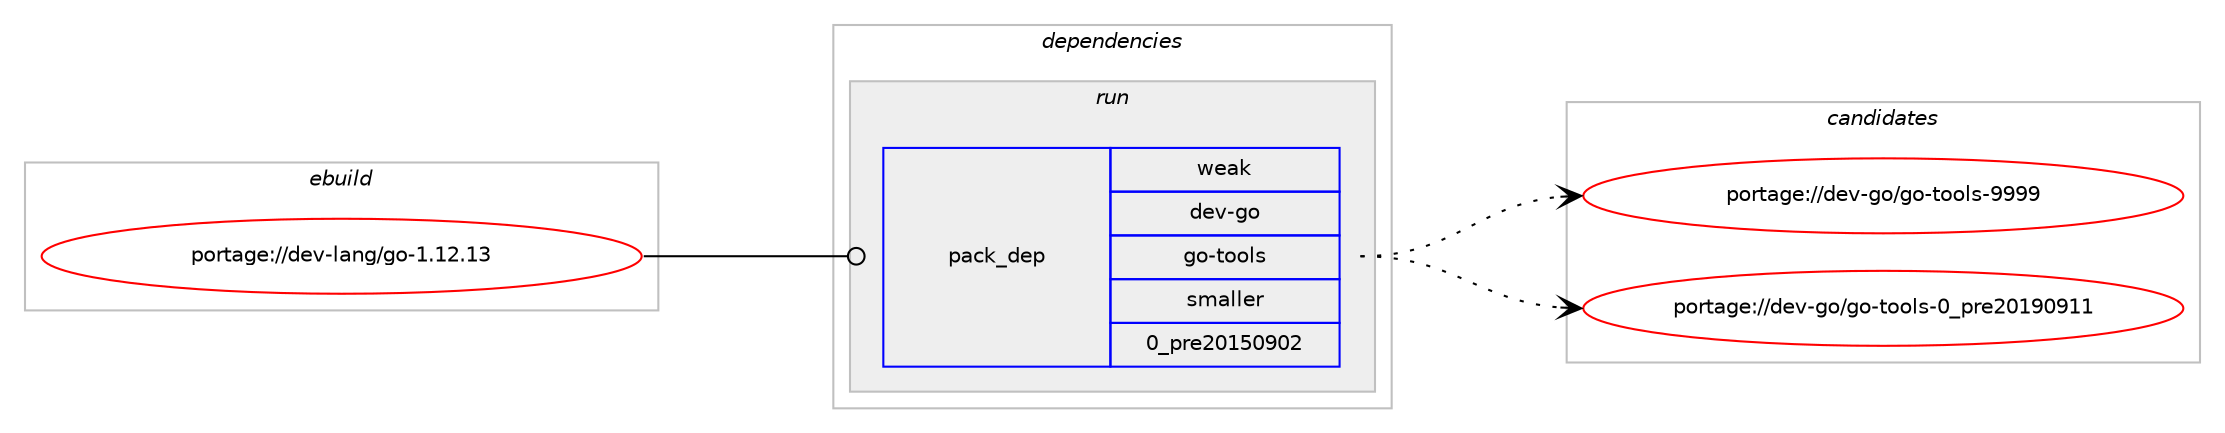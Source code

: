 digraph prolog {

# *************
# Graph options
# *************

newrank=true;
concentrate=true;
compound=true;
graph [rankdir=LR,fontname=Helvetica,fontsize=10,ranksep=1.5];#, ranksep=2.5, nodesep=0.2];
edge  [arrowhead=vee];
node  [fontname=Helvetica,fontsize=10];

# **********
# The ebuild
# **********

subgraph cluster_leftcol {
color=gray;
rank=same;
label=<<i>ebuild</i>>;
id [label="portage://dev-lang/go-1.12.13", color=red, width=4, href="../dev-lang/go-1.12.13.svg"];
}

# ****************
# The dependencies
# ****************

subgraph cluster_midcol {
color=gray;
label=<<i>dependencies</i>>;
subgraph cluster_compile {
fillcolor="#eeeeee";
style=filled;
label=<<i>compile</i>>;
}
subgraph cluster_compileandrun {
fillcolor="#eeeeee";
style=filled;
label=<<i>compile and run</i>>;
}
subgraph cluster_run {
fillcolor="#eeeeee";
style=filled;
label=<<i>run</i>>;
subgraph pack389196 {
dependency523291 [label=<<TABLE BORDER="0" CELLBORDER="1" CELLSPACING="0" CELLPADDING="4" WIDTH="220"><TR><TD ROWSPAN="6" CELLPADDING="30">pack_dep</TD></TR><TR><TD WIDTH="110">weak</TD></TR><TR><TD>dev-go</TD></TR><TR><TD>go-tools</TD></TR><TR><TD>smaller</TD></TR><TR><TD>0_pre20150902</TD></TR></TABLE>>, shape=none, color=blue];
}
id:e -> dependency523291:w [weight=20,style="solid",arrowhead="odot"];
}
}

# **************
# The candidates
# **************

subgraph cluster_choices {
rank=same;
color=gray;
label=<<i>candidates</i>>;

subgraph choice389196 {
color=black;
nodesep=1;
choice1001011184510311147103111451161111111081154557575757 [label="portage://dev-go/go-tools-9999", color=red, width=4,href="../dev-go/go-tools-9999.svg"];
choice1001011184510311147103111451161111111081154548951121141015048495748574949 [label="portage://dev-go/go-tools-0_pre20190911", color=red, width=4,href="../dev-go/go-tools-0_pre20190911.svg"];
dependency523291:e -> choice1001011184510311147103111451161111111081154557575757:w [style=dotted,weight="100"];
dependency523291:e -> choice1001011184510311147103111451161111111081154548951121141015048495748574949:w [style=dotted,weight="100"];
}
}

}

